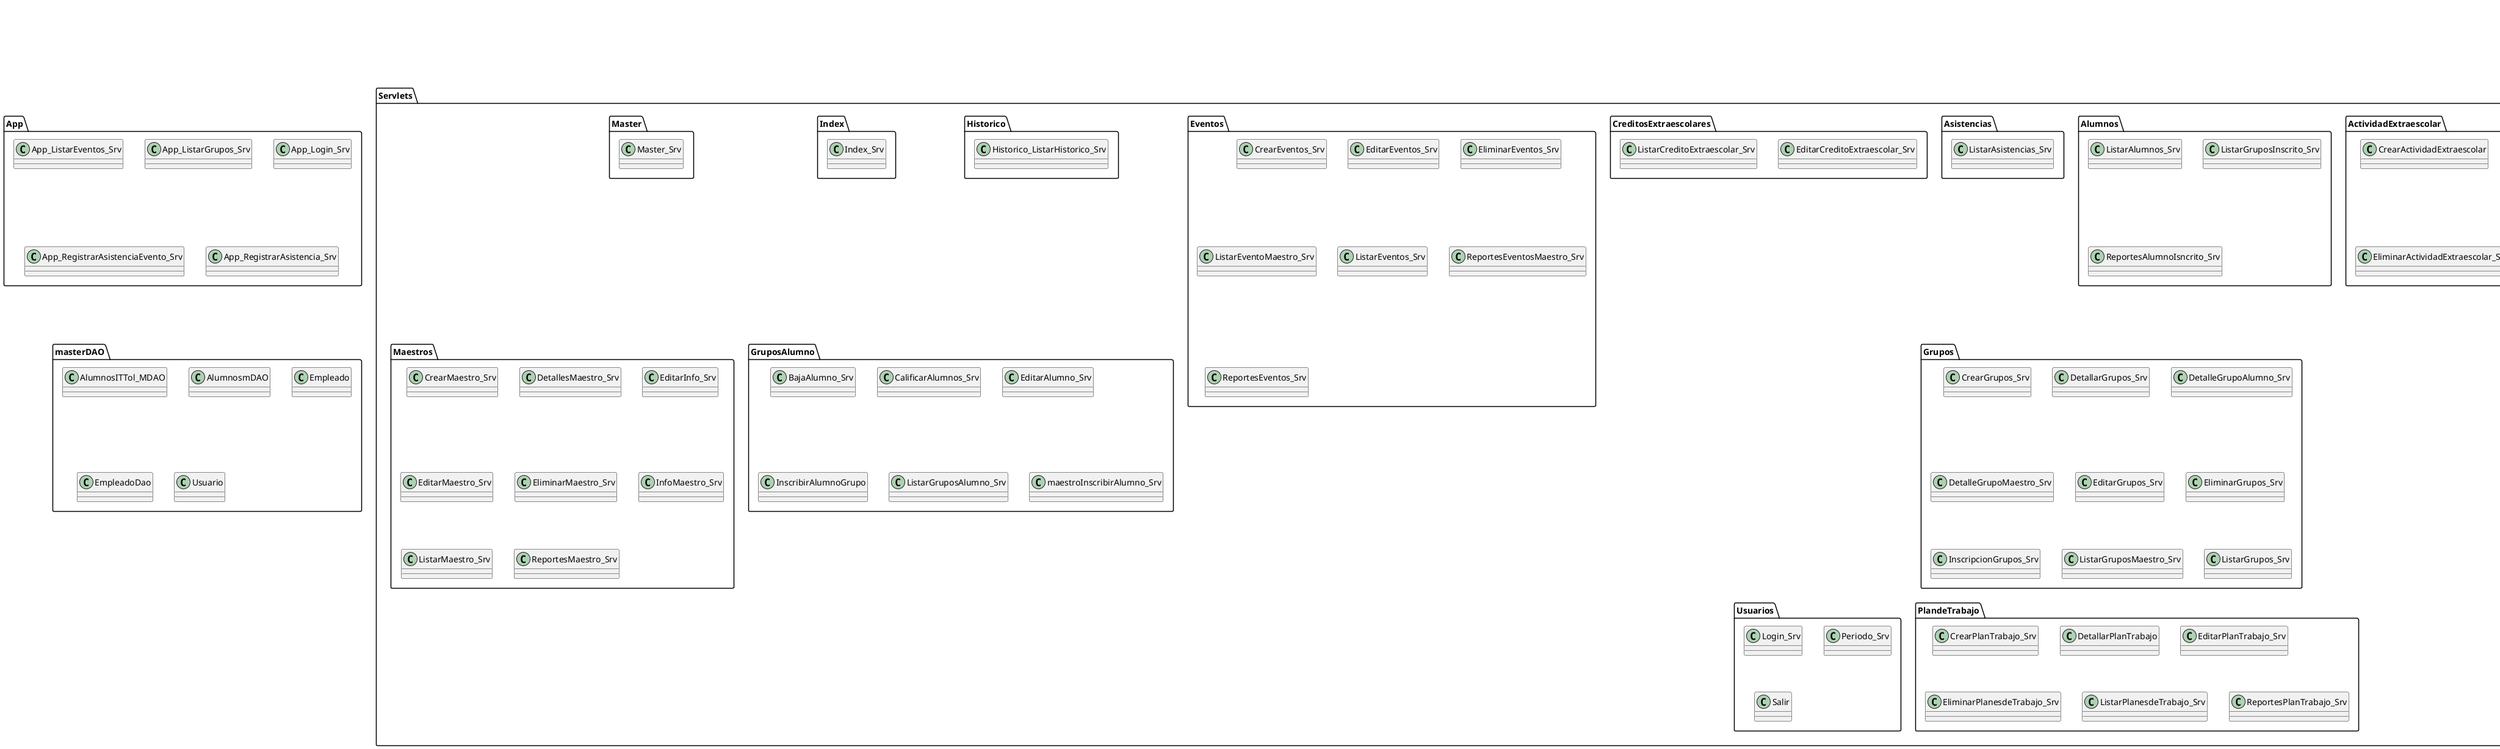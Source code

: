 @startuml
class App.App_ListarEventos_Srv
class App.App_ListarGrupos_Srv
class App.App_Login_Srv
class App.App_RegistrarAsistenciaEvento_Srv
class App.App_RegistrarAsistencia_Srv
class ManageBean.ActividadExtraescolar.ActividadExtraescolar_MB
class ManageBean.Alumnos.Alumnos_MB
class ManageBean.Asistencia.Asistencias_MB
class ManageBean.Asistencia.Clases_MB
class ManageBean.CreditoExtraescolar.CreditoExtraescolar_MB
class ManageBean.Eventos.Evento_MB
class ManageBean.Grupos.Grupos_MB
class ManageBean.HorariosGrupo.HorariosGrupo_MB
class ManageBean.Maestros.Maestros_MB
class ManageBean.Periodo.Periodo
class ManageBean.PlanSemana.PlanSemana_MB
class ManageBean.PlandeTrabajo.PlanTrabajo_MB
class ManageBean.RegistroHistorico.RegistroHistorico_MB
class ManageBean.Usuarios.Usuarios_MB
class Servlets.ActividadExtraescolar.CrearActividadExtraescolar
class Servlets.ActividadExtraescolar.EditarActividadExtraescolar_Srv
class Servlets.ActividadExtraescolar.EliminarActividadExtraescolar_Srv
class Servlets.ActividadExtraescolar.ListarActividadExtraescolar
class Servlets.Alumnos.ListarAlumnos_Srv
class Servlets.Alumnos.ListarGruposInscrito_Srv
class Servlets.Alumnos.ReportesAlumnoIsncrito_Srv
class Servlets.Asistencias.ListarAsistencias_Srv
class Servlets.CreditosExtraescolares.EditarCreditoExtraescolar_Srv
class Servlets.CreditosExtraescolares.ListarCreditoExtraescolar_Srv
class Servlets.Eventos.CrearEventos_Srv
class Servlets.Eventos.EditarEventos_Srv
class Servlets.Eventos.EliminarEventos_Srv
class Servlets.Eventos.ListarEventoMaestro_Srv
class Servlets.Eventos.ListarEventos_Srv
class Servlets.Eventos.ReportesEventosMaestro_Srv
class Servlets.Eventos.ReportesEventos_Srv
class Servlets.Grupos.CrearGrupos_Srv
class Servlets.Grupos.DetallarGrupos_Srv
class Servlets.Grupos.DetalleGrupoAlumno_Srv
class Servlets.Grupos.DetalleGrupoMaestro_Srv
class Servlets.Grupos.EditarGrupos_Srv
class Servlets.Grupos.EliminarGrupos_Srv
class Servlets.Grupos.InscripcionGrupos_Srv
class Servlets.Grupos.ListarGruposMaestro_Srv
class Servlets.Grupos.ListarGrupos_Srv
class Servlets.GruposAlumno.BajaAlumno_Srv
class Servlets.GruposAlumno.CalificarAlumnos_Srv
class Servlets.GruposAlumno.EditarAlumno_Srv
class Servlets.GruposAlumno.InscribirAlumnoGrupo
class Servlets.GruposAlumno.ListarGruposAlumno_Srv
class Servlets.GruposAlumno.maestroInscribirAlumno_Srv
class Servlets.Historico.Historico_ListarHistorico_Srv
class Servlets.Index.Index_Srv
class Servlets.Maestros.CrearMaestro_Srv
class Servlets.Maestros.DetallesMaestro_Srv
class Servlets.Maestros.EditarInfo_Srv
class Servlets.Maestros.EditarMaestro_Srv
class Servlets.Maestros.EliminarMaestro_Srv
class Servlets.Maestros.InfoMaestro_Srv
class Servlets.Maestros.ListarMaestro_Srv
class Servlets.Maestros.ReportesMaestro_Srv
class Servlets.Master.Master_Srv
class Servlets.PlandeTrabajo.CrearPlanTrabajo_Srv
class Servlets.PlandeTrabajo.DetallarPlanTrabajo
class Servlets.PlandeTrabajo.EditarPlanTrabajo_Srv
class Servlets.PlandeTrabajo.EliminarPlanesdeTrabajo_Srv
class Servlets.PlandeTrabajo.ListarPlanesdeTrabajo_Srv
class Servlets.PlandeTrabajo.ReportesPlanTrabajo_Srv
class Servlets.Usuarios.Login_Srv
class Servlets.Usuarios.Periodo_Srv
class Servlets.Usuarios.Salir
class Utilidades.CaptchaGenerador
class Utilidades.Constantes
class Utilidades.Cuenta
class Utilidades.GenericResponse
class Utilidades.Validaciones
class com.fasterxml.jackson.core.type.TypeReference
class com.fasterxml.jackson.databind.ObjectMapper
class com.google.gson.Gson
class com.google.gson.JsonObject
class com.google.gson.JsonParser
class com.google.gson.JsonSyntaxException
class com.google.gson.reflect.TypeToken
class config.conexion.ConexionMySQL
class dao.Alumnos.AlumnosCarrera_DAO
class dao.Alumnos.AlumnosInsertarAlumno_DAO
class dao.Alumnos.AlumnosListarGruposInscrito_DAO
class dao.Alumnos.Alumnos_ListarAlumno
class dao.Alumnos.ReporteAlumnosInscritos_DAO
class dao.Asistencias.AsistenciasEventos_DAO
class dao.Asistencias.AsistenciasRegistrar_DAO
class dao.Asistencias.Asistencias_ListarAsistencias_DAO
class dao.Grupos.Grupos_CrearGrupo_DAO
class dao.Grupos.Grupos_DetalleGrupo_DAO
class dao.Grupos.Grupos_EditarGrupo_DAO
class dao.Grupos.Grupos_EliminarGrupos_DAO
class dao.Grupos.Grupos_ListarGrupos_DAO
class dao.Historico.Historico_ListarHistorico
class dao.Login.Login_DAO
class dao.Periodo.Periodo_DAO
class dao.actividadextraesscolar.ActividadExtraescolar_CrearActividad_DAO
class dao.actividadextraesscolar.ActividadExtraescolar_EditarActividad_DAO
class dao.actividadextraesscolar.ActividadExtraescolar_EliminarActividad_DAO
class dao.actividadextraesscolar.ActividadExtraescolar_ListarActividad_DAO
class dao.creditos.Creditos_CrearCredito_DAO
class dao.creditos.Creditos_EditarCredito_DAO
class dao.creditos.Creditos_ListarCreditos_DAO
class dao.eventos.Evento_EditarEvento_DAO
class dao.eventos.Eventos_CrearEvento_DAO
class dao.eventos.Eventos_EliminarEvento_DAO
class dao.eventos.Eventos_ListarEventos_DAO
class dao.eventos.Eventos_ReportesEventos_DAO
class dao.gruposyalumno.GruposAlumno_Baja_DAO
class dao.gruposyalumno.GruposAlumno_Inscripcion_DAO
class dao.gruposyalumno.GruposAlumno_ListaAlumnos_DAO
class dao.gruposyalumno.GruposAlumno_Selectivo_DAO
class dao.maestros.Maestros_CrearMaestros_DAO
class dao.maestros.Maestros_DetallesMaestros_DAO
class dao.maestros.Maestros_EditarMaestros_DAO
class dao.maestros.Maestros_EliminarMaestros_DAO
class dao.maestros.Maestros_ListarMaestros_DAO
class dao.maestros.Maestros_ReportesMaestros_DAO
class dao.plandetrabajo.Planes_CrearPlan_DAO
class dao.plandetrabajo.Planes_DetallarPlan_DAO
class dao.plandetrabajo.Planes_EditarPlan_DAO
class dao.plandetrabajo.Planes_EliminarPlan_DAO
class dao.plandetrabajo.Planes_ListarPlanes_DAO
class java.io.ByteArrayOutputStream
class java.io.File
class java.io.FileInputStream
class java.io.IOException
class java.io.InputStream
class java.io.PrintWriter
class java.io.UnsupportedEncodingException
class java.net.MalformedURLException
class java.net.URL
class java.net.URLDecoder
class java.sql.Connection
class java.sql.Date
class java.sql.DriverManager
class java.sql.PreparedStatement
class java.sql.ResultSet
class java.sql.SQLException
class java.text.ParseException
class java.text.SimpleDateFormat
class java.time.DayOfWeek
class java.time.LocalDate
class java.time.LocalTime
class java.time.format.TextStyle
class java.util.ArrayList
class java.util.Arrays
class java.util.Calendar
class java.util.Collections
class java.util.Date
class java.util.HashMap
class java.util.LinkedHashMap
class java.util.List
class java.util.Locale
class java.util.Map
class java.util.Random
class java.util.Set
class java.util.logging.Level
class java.util.logging.Logger
class java.util.stream.Collectors
class javax.json.Json
class javax.json.JsonObject
class javax.json.JsonReader
class javax.servlet.ServletConfig
class javax.servlet.ServletException
class javax.servlet.http.Cookie
class javax.servlet.http.HttpServlet
class javax.servlet.http.HttpServletRequest
class javax.servlet.http.HttpServletResponse
class javax.servlet.http.HttpSession
class javax.servlet.http.Part
class javax.ws.rs.client.Entity
class javax.xml.bind.JAXBElement
class javax.xml.bind.annotation.XmlAccessType
class javax.xml.namespace.QName
class javax.xml.ws.Service
class javax.xml.ws.WebServiceException
class javax.xml.ws.WebServiceFeature
class masterDAO.AlumnosITTol_MDAO
class masterDAO.AlumnosmDAO
class masterDAO.Empleado
class masterDAO.EmpleadoDao
class masterDAO.Usuario
class masterDao.conexion
class net.sf.jasperreports.engine.JRException
class net.sf.jasperreports.engine.JasperCompileManager
class net.sf.jasperreports.engine.JasperExportManager
class net.sf.jasperreports.engine.JasperFillManager
class net.sf.jasperreports.engine.JasperPrint
class net.sf.jasperreports.engine.JasperReport
class net.sf.jasperreports.engine.data.JRBeanArrayDataSource
class net.sf.jasperreports.engine.data.JRBeanCollectionDataSource
class net.sf.jasperreports.engine.util.JRLoader
class org.apache.commons.codec.binary.Base64
class utils.Constantes
class ws.DatosAlumnoMB
class ws.GetInfo
class ws.GetInfoMov_Service
class ws.GetInfoResponse
class ws.ObjectFactory
@enduml